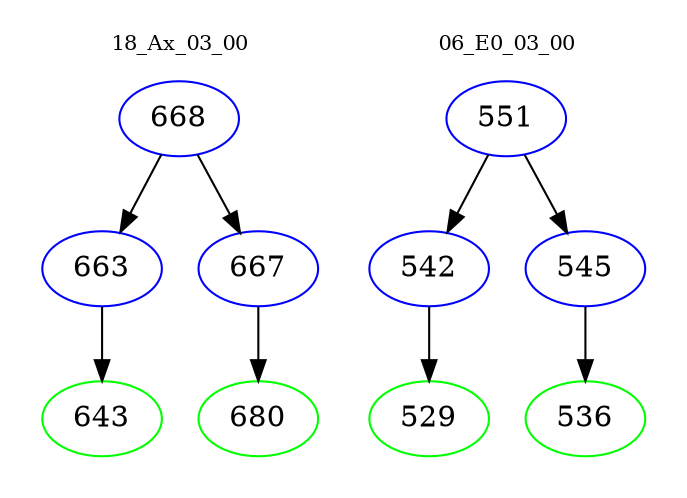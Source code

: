 digraph{
subgraph cluster_0 {
color = white
label = "18_Ax_03_00";
fontsize=10;
T0_668 [label="668", color="blue"]
T0_668 -> T0_663 [color="black"]
T0_663 [label="663", color="blue"]
T0_663 -> T0_643 [color="black"]
T0_643 [label="643", color="green"]
T0_668 -> T0_667 [color="black"]
T0_667 [label="667", color="blue"]
T0_667 -> T0_680 [color="black"]
T0_680 [label="680", color="green"]
}
subgraph cluster_1 {
color = white
label = "06_E0_03_00";
fontsize=10;
T1_551 [label="551", color="blue"]
T1_551 -> T1_542 [color="black"]
T1_542 [label="542", color="blue"]
T1_542 -> T1_529 [color="black"]
T1_529 [label="529", color="green"]
T1_551 -> T1_545 [color="black"]
T1_545 [label="545", color="blue"]
T1_545 -> T1_536 [color="black"]
T1_536 [label="536", color="green"]
}
}
